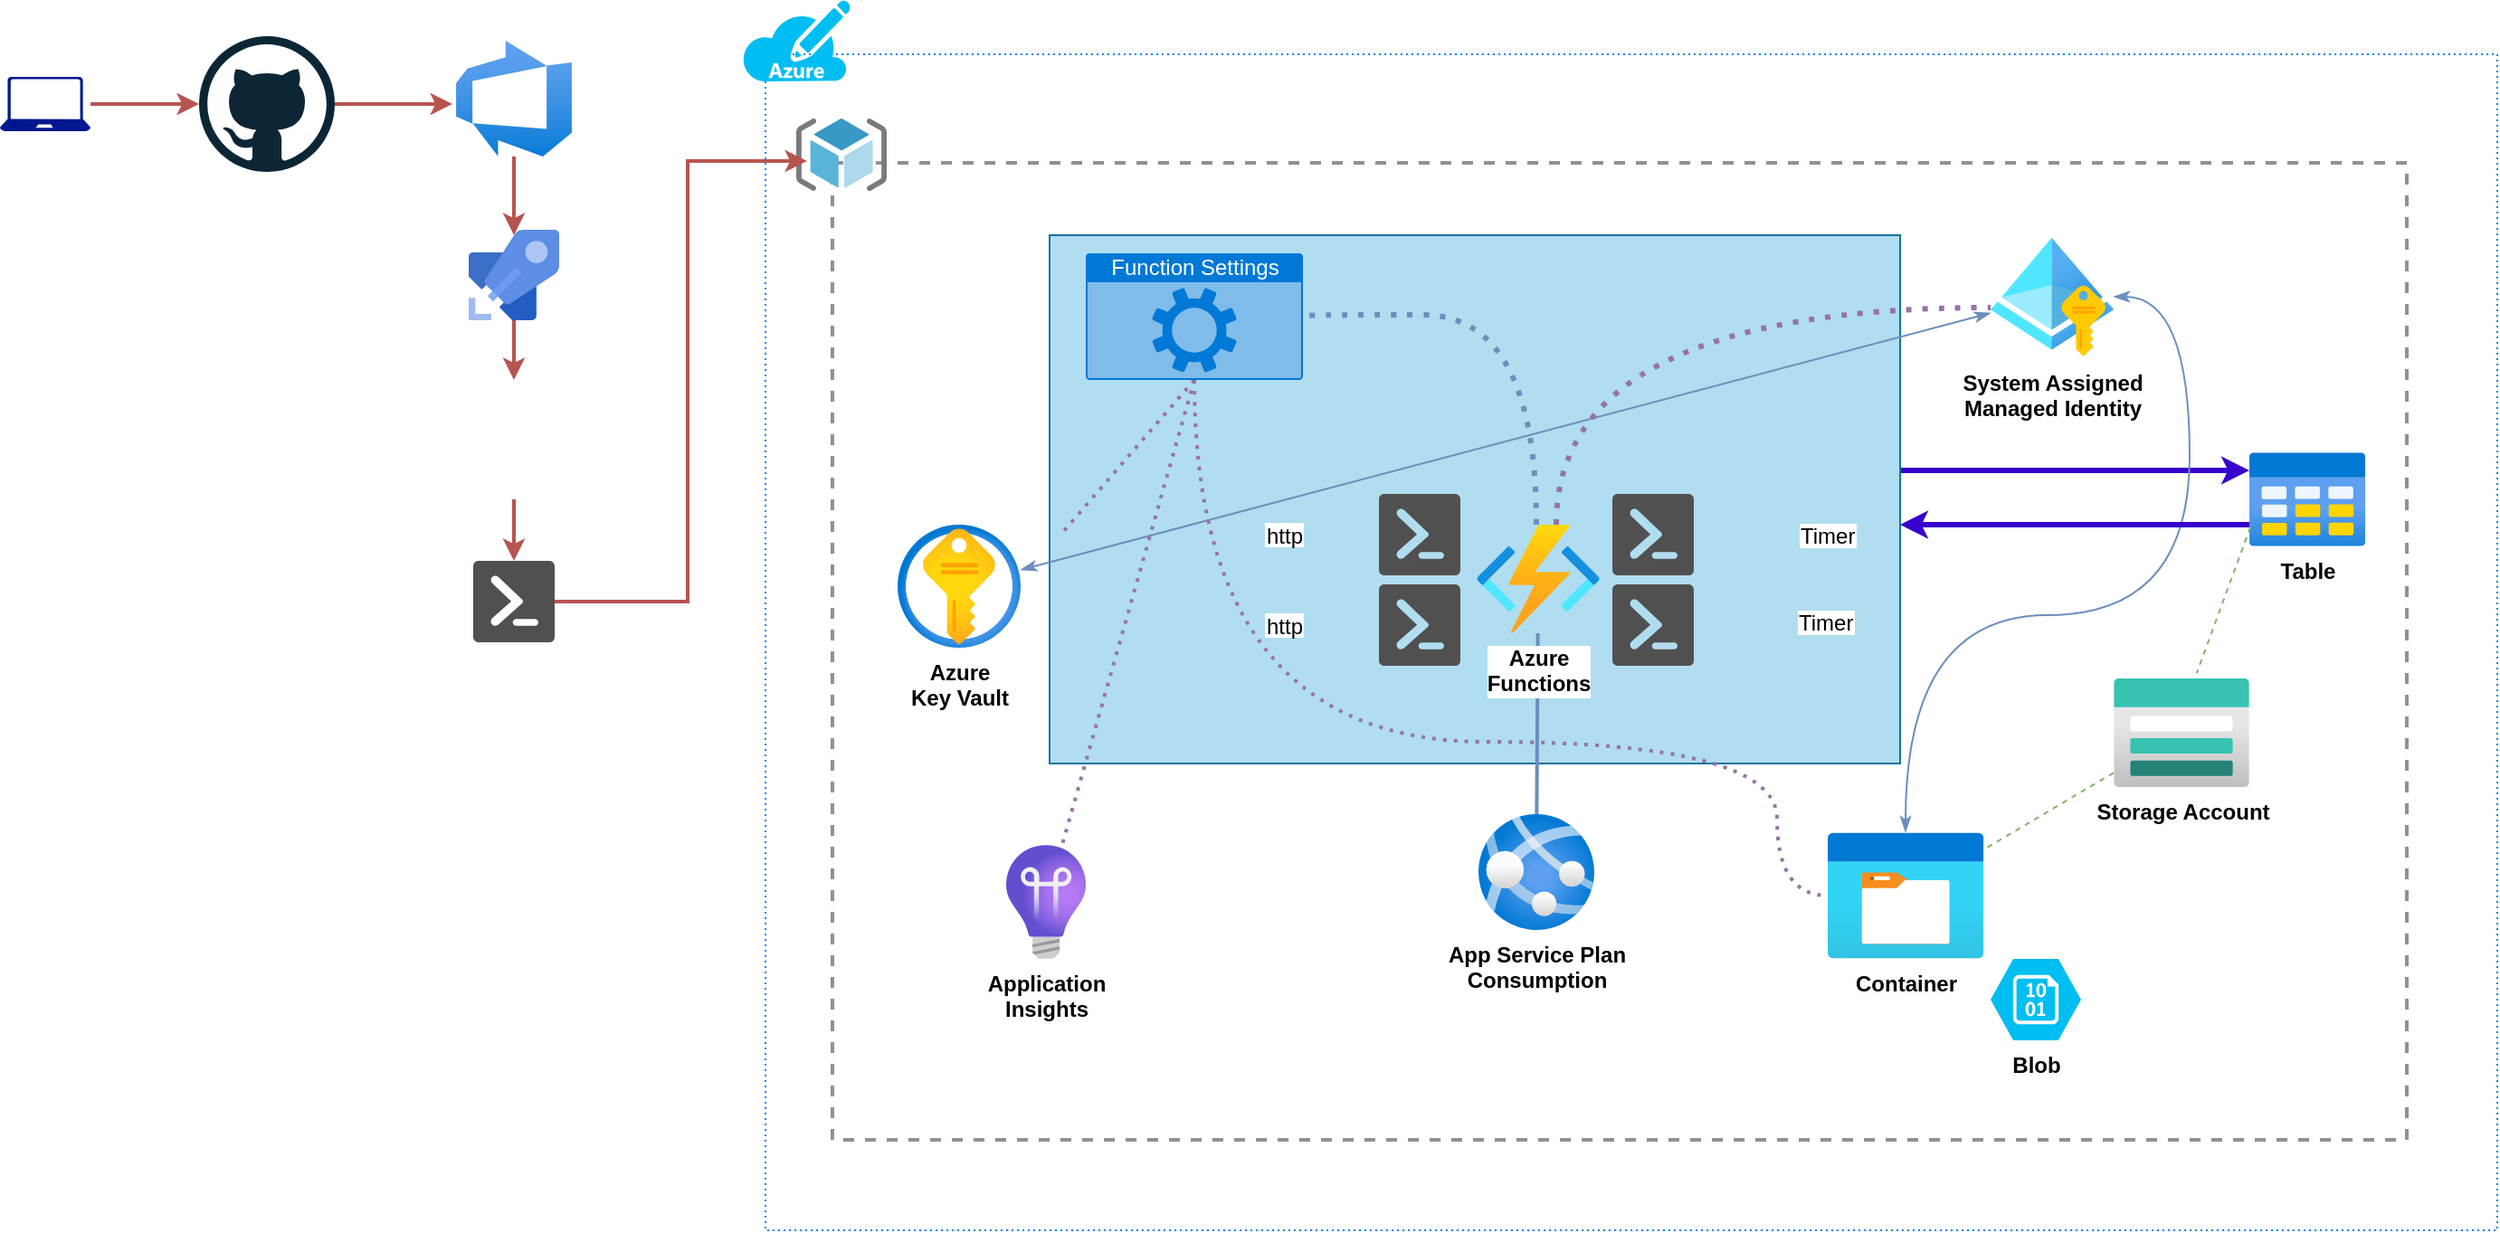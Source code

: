 <mxfile version="14.9.6" type="device"><diagram id="0d_8rxXnC5C31dJzXX_R" name="Page-1"><mxGraphModel dx="1292" dy="746" grid="1" gridSize="10" guides="1" tooltips="1" connect="1" arrows="1" fold="1" page="1" pageScale="1" pageWidth="1100" pageHeight="850" math="0" shadow="0"><root><mxCell id="0"/><mxCell id="1" parent="0"/><mxCell id="sz5_Z2L8MkfmoGLoDfBn-6" value="" style="fontStyle=0;verticalAlign=top;align=center;spacingTop=-2;fillColor=none;rounded=0;whiteSpace=wrap;html=1;strokeWidth=1;container=0;collapsible=0;expand=0;recursiveResize=0;strokeColor=#007FFF;dashed=1;dashPattern=1 2;" parent="1" vertex="1"><mxGeometry x="443" y="80" width="957" height="650" as="geometry"/></mxCell><mxCell id="sz5_Z2L8MkfmoGLoDfBn-19" value="" style="fontStyle=0;verticalAlign=top;align=center;spacingTop=-2;fillColor=none;rounded=0;whiteSpace=wrap;html=1;strokeColor=#919191;strokeWidth=2;dashed=1;container=1;collapsible=0;expand=0;recursiveResize=0;" parent="1" vertex="1"><mxGeometry x="480" y="140" width="870" height="540" as="geometry"/></mxCell><mxCell id="sz5_Z2L8MkfmoGLoDfBn-7" value="" style="aspect=fixed;html=1;points=[];align=center;image;fontSize=12;image=img/lib/mscae/ResourceGroup.svg;" parent="sz5_Z2L8MkfmoGLoDfBn-19" vertex="1"><mxGeometry x="-20" y="-24.5" width="50" height="40" as="geometry"/></mxCell><mxCell id="iMbjqNuBPa4rg6VyLIyg-1" value="&lt;b&gt;Table&lt;/b&gt;" style="aspect=fixed;html=1;points=[];align=center;image;fontSize=12;image=img/lib/azure2/general/Table.svg;" vertex="1" parent="sz5_Z2L8MkfmoGLoDfBn-19"><mxGeometry x="783" y="160" width="64" height="52" as="geometry"/></mxCell><mxCell id="iMbjqNuBPa4rg6VyLIyg-5" style="edgeStyle=orthogonalEdgeStyle;rounded=0;orthogonalLoop=1;jettySize=auto;html=1;fillColor=#6a00ff;strokeColor=#3700CC;strokeWidth=3;curved=1;" edge="1" parent="1" source="iMbjqNuBPa4rg6VyLIyg-2" target="iMbjqNuBPa4rg6VyLIyg-1"><mxGeometry relative="1" as="geometry"><Array as="points"><mxPoint x="1170" y="310"/><mxPoint x="1170" y="310"/></Array></mxGeometry></mxCell><mxCell id="iMbjqNuBPa4rg6VyLIyg-2" value="" style="rounded=0;whiteSpace=wrap;html=1;fillColor=#b1ddf0;strokeColor=#10739e;gradientDirection=radial;" vertex="1" parent="1"><mxGeometry x="600" y="180" width="470" height="292" as="geometry"/></mxCell><mxCell id="sz5_Z2L8MkfmoGLoDfBn-8" value="" style="verticalLabelPosition=bottom;html=1;verticalAlign=top;align=center;strokeColor=none;fillColor=#00BEF2;shape=mxgraph.azure.azure_subscription;" parent="1" vertex="1"><mxGeometry x="430" y="50" width="60" height="45" as="geometry"/></mxCell><mxCell id="sz5_Z2L8MkfmoGLoDfBn-30" style="edgeStyle=orthogonalEdgeStyle;rounded=0;orthogonalLoop=1;jettySize=auto;html=1;entryX=0.5;entryY=0.06;entryDx=0;entryDy=0;entryPerimeter=0;strokeWidth=2;fillColor=#f8cecc;strokeColor=#b85450;" parent="1" source="sz5_Z2L8MkfmoGLoDfBn-9" target="sz5_Z2L8MkfmoGLoDfBn-18" edge="1"><mxGeometry relative="1" as="geometry"/></mxCell><mxCell id="sz5_Z2L8MkfmoGLoDfBn-9" value="" style="aspect=fixed;html=1;points=[];align=center;image;fontSize=12;image=img/lib/azure2/devops/Azure_DevOps.svg;" parent="1" vertex="1"><mxGeometry x="272" y="72.5" width="64" height="64" as="geometry"/></mxCell><mxCell id="sz5_Z2L8MkfmoGLoDfBn-29" style="edgeStyle=orthogonalEdgeStyle;rounded=0;orthogonalLoop=1;jettySize=auto;html=1;strokeWidth=2;fillColor=#f8cecc;strokeColor=#b85450;" parent="1" source="sz5_Z2L8MkfmoGLoDfBn-11" edge="1"><mxGeometry relative="1" as="geometry"><mxPoint x="270" y="107.5" as="targetPoint"/></mxGeometry></mxCell><mxCell id="sz5_Z2L8MkfmoGLoDfBn-11" value="" style="dashed=0;outlineConnect=0;html=1;align=center;labelPosition=center;verticalLabelPosition=bottom;verticalAlign=top;shape=mxgraph.weblogos.github" parent="1" vertex="1"><mxGeometry x="130" y="70" width="75" height="75" as="geometry"/></mxCell><mxCell id="sz5_Z2L8MkfmoGLoDfBn-28" style="edgeStyle=orthogonalEdgeStyle;rounded=0;orthogonalLoop=1;jettySize=auto;html=1;strokeWidth=2;fillColor=#f8cecc;strokeColor=#b85450;" parent="1" source="sz5_Z2L8MkfmoGLoDfBn-15" target="sz5_Z2L8MkfmoGLoDfBn-11" edge="1"><mxGeometry relative="1" as="geometry"/></mxCell><mxCell id="sz5_Z2L8MkfmoGLoDfBn-15" value="" style="aspect=fixed;pointerEvents=1;shadow=0;dashed=0;html=1;strokeColor=none;labelPosition=center;verticalLabelPosition=bottom;verticalAlign=top;align=center;fillColor=#00188D;shape=mxgraph.azure.laptop" parent="1" vertex="1"><mxGeometry x="20" y="92.5" width="50" height="30" as="geometry"/></mxCell><mxCell id="sz5_Z2L8MkfmoGLoDfBn-33" style="edgeStyle=orthogonalEdgeStyle;rounded=0;orthogonalLoop=1;jettySize=auto;html=1;entryX=0.5;entryY=0;entryDx=0;entryDy=0;strokeWidth=2;fillColor=#f8cecc;strokeColor=#b85450;" parent="1" source="sz5_Z2L8MkfmoGLoDfBn-18" target="sz5_Z2L8MkfmoGLoDfBn-22" edge="1"><mxGeometry relative="1" as="geometry"/></mxCell><mxCell id="sz5_Z2L8MkfmoGLoDfBn-18" value="" style="aspect=fixed;html=1;points=[];align=center;image;fontSize=12;image=img/lib/mscae/Azure_Pipelines.svg;" parent="1" vertex="1"><mxGeometry x="279" y="177" width="50" height="50" as="geometry"/></mxCell><mxCell id="sz5_Z2L8MkfmoGLoDfBn-34" style="edgeStyle=orthogonalEdgeStyle;rounded=0;orthogonalLoop=1;jettySize=auto;html=1;strokeWidth=2;fillColor=#f8cecc;strokeColor=#b85450;" parent="1" source="sz5_Z2L8MkfmoGLoDfBn-22" target="sz5_Z2L8MkfmoGLoDfBn-24" edge="1"><mxGeometry relative="1" as="geometry"/></mxCell><mxCell id="sz5_Z2L8MkfmoGLoDfBn-22" value="" style="shape=image;verticalLabelPosition=bottom;labelBackgroundColor=#ffffff;verticalAlign=top;aspect=fixed;imageAspect=0;image=https://woivre.com/assets/img/categories/bicep.png;" parent="1" vertex="1"><mxGeometry x="271" y="260" width="66" height="66" as="geometry"/></mxCell><mxCell id="sz5_Z2L8MkfmoGLoDfBn-23" value="" style="shape=image;verticalLabelPosition=bottom;labelBackgroundColor=#ffffff;verticalAlign=top;aspect=fixed;imageAspect=0;image=https://cd.foundation/wp-content/uploads/sites/78/2021/01/yaml.png;" parent="1" vertex="1"><mxGeometry x="329" y="172" width="60" height="60" as="geometry"/></mxCell><mxCell id="sz5_Z2L8MkfmoGLoDfBn-35" style="edgeStyle=orthogonalEdgeStyle;rounded=0;orthogonalLoop=1;jettySize=auto;html=1;entryX=0.024;entryY=0.09;entryDx=0;entryDy=0;entryPerimeter=0;strokeWidth=2;fillColor=#f8cecc;strokeColor=#b85450;" parent="1" source="sz5_Z2L8MkfmoGLoDfBn-24" target="sz5_Z2L8MkfmoGLoDfBn-6" edge="1"><mxGeometry relative="1" as="geometry"><Array as="points"><mxPoint x="400" y="382"/><mxPoint x="400" y="139"/><mxPoint x="466" y="139"/></Array></mxGeometry></mxCell><mxCell id="sz5_Z2L8MkfmoGLoDfBn-24" value="" style="pointerEvents=1;shadow=0;dashed=0;html=1;strokeColor=none;fillColor=#505050;labelPosition=center;verticalLabelPosition=bottom;verticalAlign=top;outlineConnect=0;align=center;shape=mxgraph.office.concepts.powershell;" parent="1" vertex="1"><mxGeometry x="281.5" y="360" width="45" height="45" as="geometry"/></mxCell><mxCell id="sz5_Z2L8MkfmoGLoDfBn-40" value="http" style="shape=image;verticalLabelPosition=middle;labelBackgroundColor=#ffffff;verticalAlign=middle;aspect=fixed;imageAspect=0;image=https://gfsitev4prodstorage.blob.core.windows.net/media/2020/09/Azure_Functions.png;labelPosition=left;align=right;" parent="1" vertex="1"><mxGeometry x="742" y="380" width="30.5" height="30.5" as="geometry"/></mxCell><mxCell id="sz5_Z2L8MkfmoGLoDfBn-55" style="edgeStyle=none;rounded=0;orthogonalLoop=1;jettySize=auto;html=1;startArrow=none;startFill=0;endArrow=none;endFill=0;strokeWidth=1;dashed=1;fillColor=#d5e8d4;strokeColor=#82b366;" parent="1" source="sz5_Z2L8MkfmoGLoDfBn-1" target="sz5_Z2L8MkfmoGLoDfBn-2" edge="1"><mxGeometry x="443" y="80" as="geometry"/></mxCell><mxCell id="sz5_Z2L8MkfmoGLoDfBn-43" style="rounded=0;orthogonalLoop=1;jettySize=auto;html=1;startArrow=classicThin;startFill=1;endArrow=classicThin;endFill=1;strokeWidth=1;fillColor=#dae8fc;strokeColor=#6c8ebf;" parent="1" source="sz5_Z2L8MkfmoGLoDfBn-10" target="sz5_Z2L8MkfmoGLoDfBn-5" edge="1"><mxGeometry x="443" y="80" as="geometry"/></mxCell><mxCell id="sz5_Z2L8MkfmoGLoDfBn-44" style="edgeStyle=orthogonalEdgeStyle;rounded=0;orthogonalLoop=1;jettySize=auto;html=1;startArrow=classicThin;startFill=1;endArrow=classicThin;endFill=1;strokeWidth=1;fillColor=#dae8fc;strokeColor=#6c8ebf;curved=1;" parent="1" source="sz5_Z2L8MkfmoGLoDfBn-10" target="sz5_Z2L8MkfmoGLoDfBn-2" edge="1"><mxGeometry x="443" y="80" as="geometry"><Array as="points"><mxPoint x="1230" y="214"/><mxPoint x="1230" y="390"/><mxPoint x="1073" y="390"/></Array></mxGeometry></mxCell><mxCell id="sz5_Z2L8MkfmoGLoDfBn-10" value="&lt;div&gt;&lt;b&gt;System Assigned&lt;/b&gt;&lt;/div&gt;&lt;div&gt;&lt;b&gt;Managed Identity&lt;br&gt;&lt;/b&gt;&lt;/div&gt;" style="aspect=fixed;html=1;points=[];align=center;image;fontSize=12;image=img/lib/azure2/identity/Managed_Identities.svg;" parent="1" vertex="1"><mxGeometry x="1120" y="180" width="68" height="68" as="geometry"/></mxCell><mxCell id="sz5_Z2L8MkfmoGLoDfBn-54" style="rounded=0;orthogonalLoop=1;jettySize=auto;html=1;startArrow=none;startFill=0;endArrow=none;endFill=0;strokeWidth=2;fillColor=#dae8fc;strokeColor=#6c8ebf;" parent="1" source="sz5_Z2L8MkfmoGLoDfBn-12" target="sz5_Z2L8MkfmoGLoDfBn-13" edge="1"><mxGeometry x="443" y="80" as="geometry"><mxPoint x="870.387" y="480" as="sourcePoint"/></mxGeometry></mxCell><mxCell id="sz5_Z2L8MkfmoGLoDfBn-12" value="&lt;b&gt;App Service Plan&lt;br&gt;Consumption&lt;/b&gt;" style="aspect=fixed;html=1;points=[];align=center;image;fontSize=12;image=img/lib/azure2/compute/App_Services.svg;" parent="1" vertex="1"><mxGeometry x="837" y="500" width="64" height="64" as="geometry"/></mxCell><mxCell id="sz5_Z2L8MkfmoGLoDfBn-13" value="&lt;div&gt;&lt;b&gt;Azure&lt;/b&gt;&lt;/div&gt;&lt;div&gt;&lt;b&gt;Functions&lt;br&gt;&lt;/b&gt;&lt;/div&gt;" style="aspect=fixed;html=1;points=[];align=center;image;fontSize=12;image=img/lib/azure2/compute/Function_Apps.svg;" parent="1" vertex="1"><mxGeometry x="836" y="340" width="68" height="60" as="geometry"/></mxCell><mxCell id="sz5_Z2L8MkfmoGLoDfBn-5" value="&lt;div&gt;&lt;b&gt;Azure&lt;/b&gt;&lt;/div&gt;&lt;div&gt;&lt;b&gt;Key Vault&lt;br&gt;&lt;/b&gt;&lt;/div&gt;" style="aspect=fixed;html=1;points=[];align=center;image;fontSize=12;image=img/lib/azure2/security/Key_Vaults.svg;" parent="1" vertex="1"><mxGeometry x="516" y="340" width="68" height="68" as="geometry"/></mxCell><mxCell id="sz5_Z2L8MkfmoGLoDfBn-4" value="&lt;div&gt;&lt;b&gt;Application&lt;/b&gt;&lt;/div&gt;&lt;div&gt;&lt;b&gt;Insights&lt;/b&gt;&lt;/div&gt;" style="aspect=fixed;html=1;points=[];align=center;image;fontSize=12;image=img/lib/azure2/devops/Application_Insights.svg;" parent="1" vertex="1"><mxGeometry x="576" y="517" width="44" height="63" as="geometry"/></mxCell><mxCell id="sz5_Z2L8MkfmoGLoDfBn-48" style="rounded=0;orthogonalLoop=1;jettySize=auto;html=1;startArrow=none;startFill=0;endArrow=none;endFill=0;strokeWidth=2;fillColor=#e1d5e7;strokeColor=#9673a6;dashed=1;dashPattern=1 2;exitX=0.5;exitY=1;exitDx=0;exitDy=0;exitPerimeter=0;" parent="1" source="sz5_Z2L8MkfmoGLoDfBn-21" edge="1"><mxGeometry x="443" y="80" as="geometry"><mxPoint x="607" y="344.533" as="targetPoint"/></mxGeometry></mxCell><mxCell id="sz5_Z2L8MkfmoGLoDfBn-49" style="edgeStyle=none;rounded=0;orthogonalLoop=1;jettySize=auto;html=1;startArrow=none;startFill=0;endArrow=none;endFill=0;strokeWidth=2;fillColor=#e1d5e7;strokeColor=#9673a6;dashed=1;dashPattern=1 2;exitX=0.5;exitY=1;exitDx=0;exitDy=0;exitPerimeter=0;" parent="1" source="sz5_Z2L8MkfmoGLoDfBn-21" target="sz5_Z2L8MkfmoGLoDfBn-4" edge="1"><mxGeometry x="443" y="80" as="geometry"/></mxCell><mxCell id="sz5_Z2L8MkfmoGLoDfBn-50" style="edgeStyle=orthogonalEdgeStyle;rounded=0;orthogonalLoop=1;jettySize=auto;html=1;dashed=1;dashPattern=1 2;startArrow=none;startFill=0;endArrow=none;endFill=0;strokeWidth=2;curved=1;fillColor=#e1d5e7;strokeColor=#9673a6;" parent="1" source="sz5_Z2L8MkfmoGLoDfBn-21" target="sz5_Z2L8MkfmoGLoDfBn-2" edge="1"><mxGeometry x="443" y="80" as="geometry"><Array as="points"><mxPoint x="680" y="460"/><mxPoint x="1002" y="460"/><mxPoint x="1002" y="545"/></Array></mxGeometry></mxCell><mxCell id="sz5_Z2L8MkfmoGLoDfBn-21" value="Function Settings" style="html=1;strokeColor=none;fillColor=#0079D6;labelPosition=center;verticalLabelPosition=middle;verticalAlign=top;align=center;fontSize=12;outlineConnect=0;spacingTop=-6;fontColor=#FFFFFF;shape=mxgraph.sitemap.settings;dashed=1;dashPattern=1 2;" parent="1" vertex="1"><mxGeometry x="620" y="190" width="120" height="70" as="geometry"/></mxCell><mxCell id="sz5_Z2L8MkfmoGLoDfBn-2" value="&lt;div&gt;&lt;b&gt;Container&lt;/b&gt;&lt;/div&gt;" style="aspect=fixed;html=1;points=[];align=center;image;fontSize=12;image=img/lib/azure2/general/Storage_Container.svg;" parent="1" vertex="1"><mxGeometry x="1030" y="510" width="86.15" height="70" as="geometry"/></mxCell><mxCell id="sz5_Z2L8MkfmoGLoDfBn-25" value="" style="pointerEvents=1;shadow=0;dashed=0;html=1;strokeColor=none;fillColor=#505050;labelPosition=center;verticalLabelPosition=bottom;verticalAlign=top;outlineConnect=0;align=center;shape=mxgraph.office.concepts.powershell;" parent="1" vertex="1"><mxGeometry x="911" y="373" width="45" height="45" as="geometry"/></mxCell><mxCell id="sz5_Z2L8MkfmoGLoDfBn-14" value="" style="pointerEvents=1;shadow=0;dashed=0;html=1;strokeColor=none;fillColor=#505050;labelPosition=center;verticalLabelPosition=bottom;verticalAlign=top;outlineConnect=0;align=center;shape=mxgraph.office.concepts.powershell;" parent="1" vertex="1"><mxGeometry x="911" y="323" width="45" height="45" as="geometry"/></mxCell><mxCell id="sz5_Z2L8MkfmoGLoDfBn-36" value="" style="pointerEvents=1;shadow=0;dashed=0;html=1;strokeColor=none;fillColor=#505050;labelPosition=center;verticalLabelPosition=bottom;verticalAlign=top;outlineConnect=0;align=center;shape=mxgraph.office.concepts.powershell;" parent="1" vertex="1"><mxGeometry x="782" y="323" width="45" height="45" as="geometry"/></mxCell><mxCell id="sz5_Z2L8MkfmoGLoDfBn-37" value="" style="pointerEvents=1;shadow=0;dashed=0;html=1;strokeColor=none;fillColor=#505050;labelPosition=center;verticalLabelPosition=bottom;verticalAlign=top;outlineConnect=0;align=center;shape=mxgraph.office.concepts.powershell;" parent="1" vertex="1"><mxGeometry x="782" y="373" width="45" height="45" as="geometry"/></mxCell><mxCell id="sz5_Z2L8MkfmoGLoDfBn-38" value="http" style="shape=image;verticalLabelPosition=middle;labelBackgroundColor=#ffffff;verticalAlign=middle;aspect=fixed;imageAspect=0;image=https://gfsitev4prodstorage.blob.core.windows.net/media/2020/09/Azure_Functions.png;labelPosition=left;align=right;" parent="1" vertex="1"><mxGeometry x="742" y="330" width="30.5" height="30.5" as="geometry"/></mxCell><mxCell id="sz5_Z2L8MkfmoGLoDfBn-42" style="edgeStyle=orthogonalEdgeStyle;rounded=0;orthogonalLoop=1;jettySize=auto;html=1;strokeWidth=3;curved=1;fillColor=#e1d5e7;strokeColor=#9673a6;dashed=1;endArrow=none;endFill=0;startArrow=none;startFill=0;dashPattern=1 2;" parent="1" source="sz5_Z2L8MkfmoGLoDfBn-13" target="sz5_Z2L8MkfmoGLoDfBn-10" edge="1"><mxGeometry x="443" y="80" as="geometry"><Array as="points"><mxPoint x="880" y="220"/></Array></mxGeometry></mxCell><mxCell id="sz5_Z2L8MkfmoGLoDfBn-46" style="edgeStyle=orthogonalEdgeStyle;rounded=0;orthogonalLoop=1;jettySize=auto;html=1;strokeWidth=3;curved=1;fillColor=#dae8fc;strokeColor=#6c8ebf;dashed=1;endArrow=none;endFill=0;startArrow=none;startFill=0;dashPattern=1 2;exitX=0.485;exitY=0;exitDx=0;exitDy=0;exitPerimeter=0;entryX=1;entryY=0.5;entryDx=0;entryDy=0;entryPerimeter=0;" parent="1" source="sz5_Z2L8MkfmoGLoDfBn-13" target="sz5_Z2L8MkfmoGLoDfBn-21" edge="1"><mxGeometry x="443" y="80" as="geometry"><mxPoint x="831" y="350" as="sourcePoint"/><mxPoint x="973" y="224" as="targetPoint"/><Array as="points"><mxPoint x="869" y="224"/><mxPoint x="743" y="224"/><mxPoint x="743" y="225"/></Array></mxGeometry></mxCell><mxCell id="sz5_Z2L8MkfmoGLoDfBn-51" value="Timer" style="shape=image;verticalLabelPosition=middle;labelBackgroundColor=#ffffff;verticalAlign=middle;aspect=fixed;imageAspect=0;image=https://docs.microsoft.com/en-us/learn/achievements/execute-azure-function-with-triggers.svg;labelPosition=right;align=left;" parent="1" vertex="1"><mxGeometry x="972" y="325" width="41" height="41" as="geometry"/></mxCell><mxCell id="sz5_Z2L8MkfmoGLoDfBn-52" value="Timer" style="shape=image;verticalLabelPosition=middle;labelBackgroundColor=#ffffff;verticalAlign=middle;aspect=fixed;imageAspect=0;image=https://docs.microsoft.com/en-us/learn/achievements/execute-azure-function-with-triggers.svg;labelPosition=right;align=left;" parent="1" vertex="1"><mxGeometry x="971" y="373" width="41" height="41" as="geometry"/></mxCell><mxCell id="sz5_Z2L8MkfmoGLoDfBn-3" value="&lt;b&gt;Blob&lt;/b&gt;" style="verticalLabelPosition=bottom;html=1;verticalAlign=top;align=center;strokeColor=none;fillColor=#00BEF2;shape=mxgraph.azure.storage_blob;" parent="1" vertex="1"><mxGeometry x="1120" y="580" width="50" height="45" as="geometry"/></mxCell><mxCell id="sz5_Z2L8MkfmoGLoDfBn-1" value="&lt;b&gt;Storage Account&lt;/b&gt;" style="aspect=fixed;html=1;points=[];align=center;image;fontSize=12;image=img/lib/azure2/storage/Storage_Accounts.svg;" parent="1" vertex="1"><mxGeometry x="1188" y="425" width="75" height="60" as="geometry"/></mxCell><mxCell id="iMbjqNuBPa4rg6VyLIyg-4" style="edgeStyle=none;rounded=0;orthogonalLoop=1;jettySize=auto;html=1;startArrow=none;startFill=0;endArrow=none;endFill=0;strokeWidth=1;dashed=1;fillColor=#d5e8d4;strokeColor=#82b366;entryX=0.612;entryY=-0.049;entryDx=0;entryDy=0;entryPerimeter=0;exitX=0.009;exitY=0.795;exitDx=0;exitDy=0;exitPerimeter=0;" edge="1" parent="1" source="iMbjqNuBPa4rg6VyLIyg-1" target="sz5_Z2L8MkfmoGLoDfBn-1"><mxGeometry x="453" y="90" as="geometry"><mxPoint x="1198" y="487.142" as="sourcePoint"/><mxPoint x="1126.15" y="529.566" as="targetPoint"/></mxGeometry></mxCell><mxCell id="iMbjqNuBPa4rg6VyLIyg-7" style="edgeStyle=orthogonalEdgeStyle;rounded=0;orthogonalLoop=1;jettySize=auto;html=1;fillColor=#6a00ff;strokeColor=#3700CC;strokeWidth=3;curved=1;" edge="1" parent="1" source="iMbjqNuBPa4rg6VyLIyg-1"><mxGeometry relative="1" as="geometry"><mxPoint x="1080" y="319.966" as="sourcePoint"/><mxPoint x="1070" y="340" as="targetPoint"/><Array as="points"><mxPoint x="1170" y="340"/><mxPoint x="1170" y="340"/></Array></mxGeometry></mxCell></root></mxGraphModel></diagram></mxfile>
